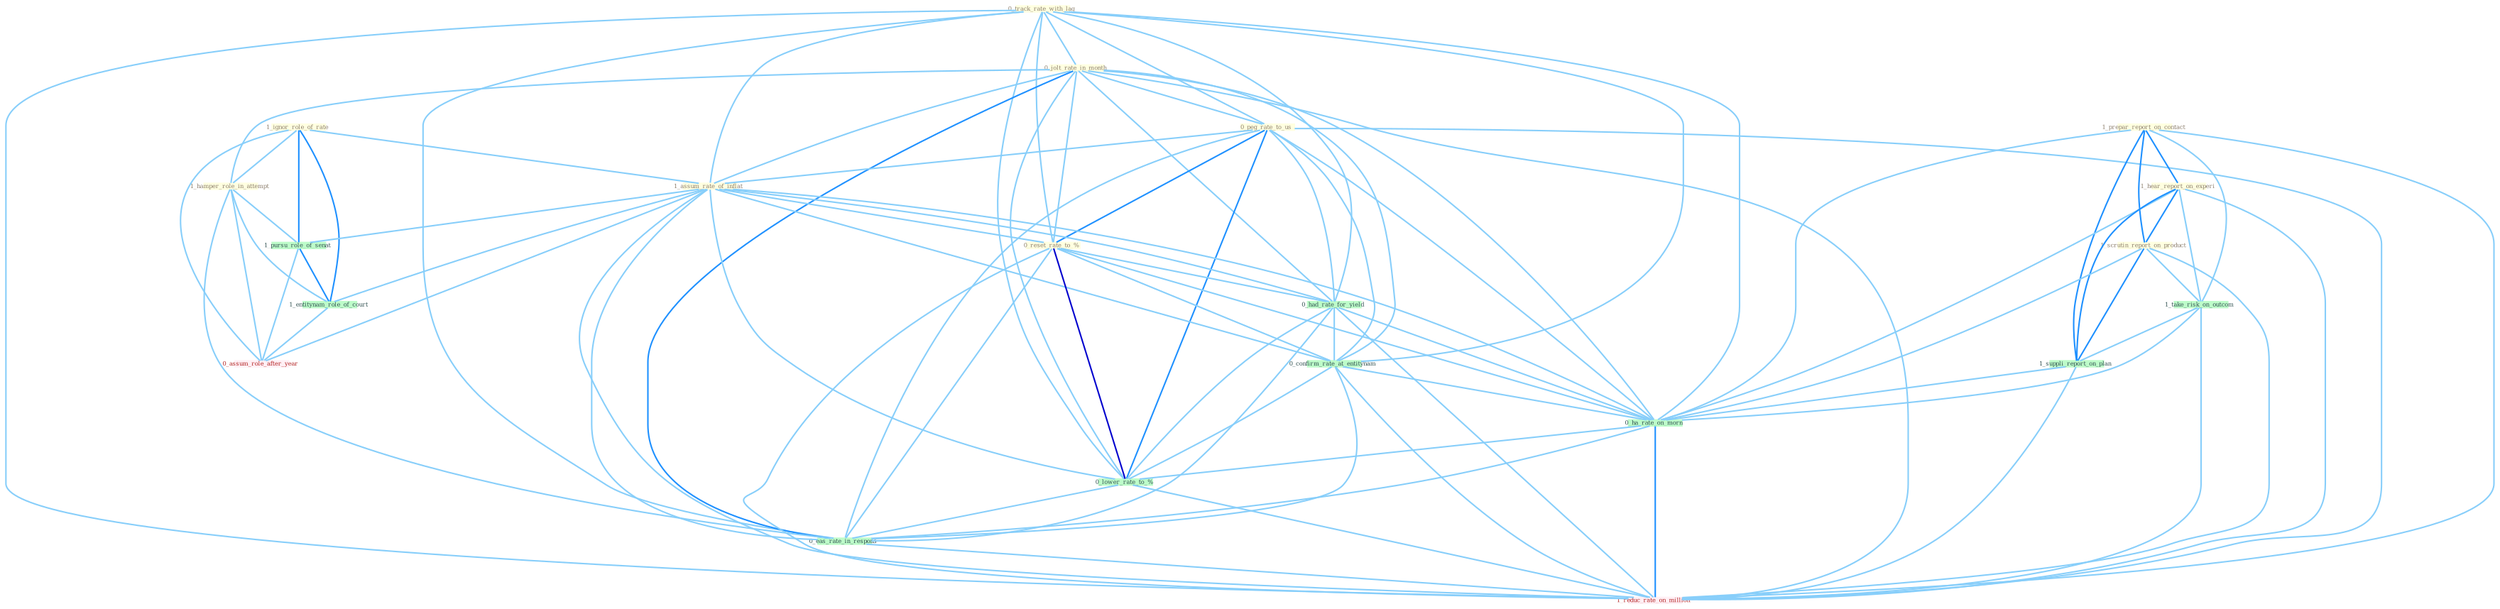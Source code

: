 Graph G{ 
    node
    [shape=polygon,style=filled,width=.5,height=.06,color="#BDFCC9",fixedsize=true,fontsize=4,
    fontcolor="#2f4f4f"];
    {node
    [color="#ffffe0", fontcolor="#8b7d6b"] "1_ignor_role_of_rate " "0_track_rate_with_lag " "0_jolt_rate_in_month " "0_peg_rate_to_us " "1_hamper_role_in_attempt " "1_assum_rate_of_inflat " "0_reset_rate_to_% " "1_prepar_report_on_contact " "1_hear_report_on_experi " "1_scrutin_report_on_product "}
{node [color="#fff0f5", fontcolor="#b22222"] "1_reduc_rate_on_million " "0_assum_role_after_year "}
edge [color="#B0E2FF"];

	"1_ignor_role_of_rate " -- "1_hamper_role_in_attempt " [w="1", color="#87cefa" ];
	"1_ignor_role_of_rate " -- "1_assum_rate_of_inflat " [w="1", color="#87cefa" ];
	"1_ignor_role_of_rate " -- "1_pursu_role_of_senat " [w="2", color="#1e90ff" , len=0.8];
	"1_ignor_role_of_rate " -- "1_entitynam_role_of_court " [w="2", color="#1e90ff" , len=0.8];
	"1_ignor_role_of_rate " -- "0_assum_role_after_year " [w="1", color="#87cefa" ];
	"0_track_rate_with_lag " -- "0_jolt_rate_in_month " [w="1", color="#87cefa" ];
	"0_track_rate_with_lag " -- "0_peg_rate_to_us " [w="1", color="#87cefa" ];
	"0_track_rate_with_lag " -- "1_assum_rate_of_inflat " [w="1", color="#87cefa" ];
	"0_track_rate_with_lag " -- "0_reset_rate_to_% " [w="1", color="#87cefa" ];
	"0_track_rate_with_lag " -- "0_had_rate_for_yield " [w="1", color="#87cefa" ];
	"0_track_rate_with_lag " -- "0_confirm_rate_at_entitynam " [w="1", color="#87cefa" ];
	"0_track_rate_with_lag " -- "0_ha_rate_on_morn " [w="1", color="#87cefa" ];
	"0_track_rate_with_lag " -- "0_lower_rate_to_% " [w="1", color="#87cefa" ];
	"0_track_rate_with_lag " -- "0_eas_rate_in_respons " [w="1", color="#87cefa" ];
	"0_track_rate_with_lag " -- "1_reduc_rate_on_million " [w="1", color="#87cefa" ];
	"0_jolt_rate_in_month " -- "0_peg_rate_to_us " [w="1", color="#87cefa" ];
	"0_jolt_rate_in_month " -- "1_hamper_role_in_attempt " [w="1", color="#87cefa" ];
	"0_jolt_rate_in_month " -- "1_assum_rate_of_inflat " [w="1", color="#87cefa" ];
	"0_jolt_rate_in_month " -- "0_reset_rate_to_% " [w="1", color="#87cefa" ];
	"0_jolt_rate_in_month " -- "0_had_rate_for_yield " [w="1", color="#87cefa" ];
	"0_jolt_rate_in_month " -- "0_confirm_rate_at_entitynam " [w="1", color="#87cefa" ];
	"0_jolt_rate_in_month " -- "0_ha_rate_on_morn " [w="1", color="#87cefa" ];
	"0_jolt_rate_in_month " -- "0_lower_rate_to_% " [w="1", color="#87cefa" ];
	"0_jolt_rate_in_month " -- "0_eas_rate_in_respons " [w="2", color="#1e90ff" , len=0.8];
	"0_jolt_rate_in_month " -- "1_reduc_rate_on_million " [w="1", color="#87cefa" ];
	"0_peg_rate_to_us " -- "1_assum_rate_of_inflat " [w="1", color="#87cefa" ];
	"0_peg_rate_to_us " -- "0_reset_rate_to_% " [w="2", color="#1e90ff" , len=0.8];
	"0_peg_rate_to_us " -- "0_had_rate_for_yield " [w="1", color="#87cefa" ];
	"0_peg_rate_to_us " -- "0_confirm_rate_at_entitynam " [w="1", color="#87cefa" ];
	"0_peg_rate_to_us " -- "0_ha_rate_on_morn " [w="1", color="#87cefa" ];
	"0_peg_rate_to_us " -- "0_lower_rate_to_% " [w="2", color="#1e90ff" , len=0.8];
	"0_peg_rate_to_us " -- "0_eas_rate_in_respons " [w="1", color="#87cefa" ];
	"0_peg_rate_to_us " -- "1_reduc_rate_on_million " [w="1", color="#87cefa" ];
	"1_hamper_role_in_attempt " -- "1_pursu_role_of_senat " [w="1", color="#87cefa" ];
	"1_hamper_role_in_attempt " -- "1_entitynam_role_of_court " [w="1", color="#87cefa" ];
	"1_hamper_role_in_attempt " -- "0_eas_rate_in_respons " [w="1", color="#87cefa" ];
	"1_hamper_role_in_attempt " -- "0_assum_role_after_year " [w="1", color="#87cefa" ];
	"1_assum_rate_of_inflat " -- "0_reset_rate_to_% " [w="1", color="#87cefa" ];
	"1_assum_rate_of_inflat " -- "1_pursu_role_of_senat " [w="1", color="#87cefa" ];
	"1_assum_rate_of_inflat " -- "0_had_rate_for_yield " [w="1", color="#87cefa" ];
	"1_assum_rate_of_inflat " -- "0_confirm_rate_at_entitynam " [w="1", color="#87cefa" ];
	"1_assum_rate_of_inflat " -- "0_ha_rate_on_morn " [w="1", color="#87cefa" ];
	"1_assum_rate_of_inflat " -- "1_entitynam_role_of_court " [w="1", color="#87cefa" ];
	"1_assum_rate_of_inflat " -- "0_lower_rate_to_% " [w="1", color="#87cefa" ];
	"1_assum_rate_of_inflat " -- "0_eas_rate_in_respons " [w="1", color="#87cefa" ];
	"1_assum_rate_of_inflat " -- "1_reduc_rate_on_million " [w="1", color="#87cefa" ];
	"1_assum_rate_of_inflat " -- "0_assum_role_after_year " [w="1", color="#87cefa" ];
	"0_reset_rate_to_% " -- "0_had_rate_for_yield " [w="1", color="#87cefa" ];
	"0_reset_rate_to_% " -- "0_confirm_rate_at_entitynam " [w="1", color="#87cefa" ];
	"0_reset_rate_to_% " -- "0_ha_rate_on_morn " [w="1", color="#87cefa" ];
	"0_reset_rate_to_% " -- "0_lower_rate_to_% " [w="3", color="#0000cd" , len=0.6];
	"0_reset_rate_to_% " -- "0_eas_rate_in_respons " [w="1", color="#87cefa" ];
	"0_reset_rate_to_% " -- "1_reduc_rate_on_million " [w="1", color="#87cefa" ];
	"1_prepar_report_on_contact " -- "1_hear_report_on_experi " [w="2", color="#1e90ff" , len=0.8];
	"1_prepar_report_on_contact " -- "1_scrutin_report_on_product " [w="2", color="#1e90ff" , len=0.8];
	"1_prepar_report_on_contact " -- "1_take_risk_on_outcom " [w="1", color="#87cefa" ];
	"1_prepar_report_on_contact " -- "1_suppli_report_on_plan " [w="2", color="#1e90ff" , len=0.8];
	"1_prepar_report_on_contact " -- "0_ha_rate_on_morn " [w="1", color="#87cefa" ];
	"1_prepar_report_on_contact " -- "1_reduc_rate_on_million " [w="1", color="#87cefa" ];
	"1_hear_report_on_experi " -- "1_scrutin_report_on_product " [w="2", color="#1e90ff" , len=0.8];
	"1_hear_report_on_experi " -- "1_take_risk_on_outcom " [w="1", color="#87cefa" ];
	"1_hear_report_on_experi " -- "1_suppli_report_on_plan " [w="2", color="#1e90ff" , len=0.8];
	"1_hear_report_on_experi " -- "0_ha_rate_on_morn " [w="1", color="#87cefa" ];
	"1_hear_report_on_experi " -- "1_reduc_rate_on_million " [w="1", color="#87cefa" ];
	"1_scrutin_report_on_product " -- "1_take_risk_on_outcom " [w="1", color="#87cefa" ];
	"1_scrutin_report_on_product " -- "1_suppli_report_on_plan " [w="2", color="#1e90ff" , len=0.8];
	"1_scrutin_report_on_product " -- "0_ha_rate_on_morn " [w="1", color="#87cefa" ];
	"1_scrutin_report_on_product " -- "1_reduc_rate_on_million " [w="1", color="#87cefa" ];
	"1_pursu_role_of_senat " -- "1_entitynam_role_of_court " [w="2", color="#1e90ff" , len=0.8];
	"1_pursu_role_of_senat " -- "0_assum_role_after_year " [w="1", color="#87cefa" ];
	"1_take_risk_on_outcom " -- "1_suppli_report_on_plan " [w="1", color="#87cefa" ];
	"1_take_risk_on_outcom " -- "0_ha_rate_on_morn " [w="1", color="#87cefa" ];
	"1_take_risk_on_outcom " -- "1_reduc_rate_on_million " [w="1", color="#87cefa" ];
	"1_suppli_report_on_plan " -- "0_ha_rate_on_morn " [w="1", color="#87cefa" ];
	"1_suppli_report_on_plan " -- "1_reduc_rate_on_million " [w="1", color="#87cefa" ];
	"0_had_rate_for_yield " -- "0_confirm_rate_at_entitynam " [w="1", color="#87cefa" ];
	"0_had_rate_for_yield " -- "0_ha_rate_on_morn " [w="1", color="#87cefa" ];
	"0_had_rate_for_yield " -- "0_lower_rate_to_% " [w="1", color="#87cefa" ];
	"0_had_rate_for_yield " -- "0_eas_rate_in_respons " [w="1", color="#87cefa" ];
	"0_had_rate_for_yield " -- "1_reduc_rate_on_million " [w="1", color="#87cefa" ];
	"0_confirm_rate_at_entitynam " -- "0_ha_rate_on_morn " [w="1", color="#87cefa" ];
	"0_confirm_rate_at_entitynam " -- "0_lower_rate_to_% " [w="1", color="#87cefa" ];
	"0_confirm_rate_at_entitynam " -- "0_eas_rate_in_respons " [w="1", color="#87cefa" ];
	"0_confirm_rate_at_entitynam " -- "1_reduc_rate_on_million " [w="1", color="#87cefa" ];
	"0_ha_rate_on_morn " -- "0_lower_rate_to_% " [w="1", color="#87cefa" ];
	"0_ha_rate_on_morn " -- "0_eas_rate_in_respons " [w="1", color="#87cefa" ];
	"0_ha_rate_on_morn " -- "1_reduc_rate_on_million " [w="2", color="#1e90ff" , len=0.8];
	"1_entitynam_role_of_court " -- "0_assum_role_after_year " [w="1", color="#87cefa" ];
	"0_lower_rate_to_% " -- "0_eas_rate_in_respons " [w="1", color="#87cefa" ];
	"0_lower_rate_to_% " -- "1_reduc_rate_on_million " [w="1", color="#87cefa" ];
	"0_eas_rate_in_respons " -- "1_reduc_rate_on_million " [w="1", color="#87cefa" ];
}